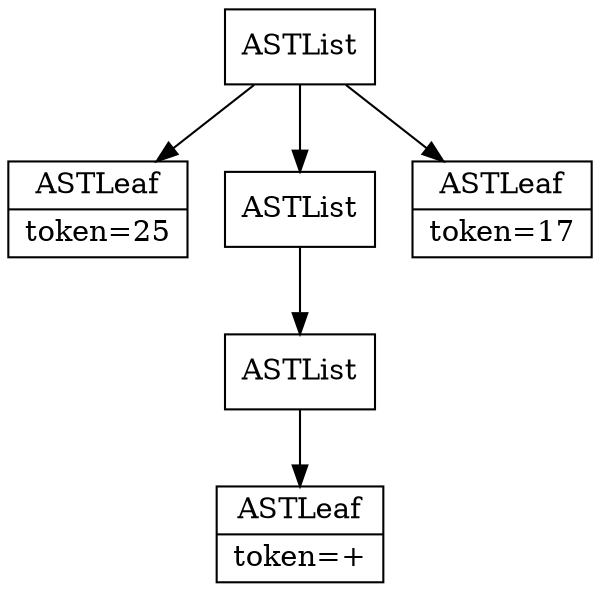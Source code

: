digraph g {
    node [shape=record];
    ROOT[label="{ASTList}"]
    LEAF_A[label="{ASTLeaf|token=25}"]
    LEAF_B0[label="{ASTList}"]
    LEAF_B1[label="{ASTList}"]
    LEAF_B2[label="{ASTLeaf|token=+}"]
    LEAF_C[label="{ASTLeaf|token=17}"]
    ROOT -> LEAF_A;
    ROOT -> LEAF_B0 -> LEAF_B1 -> LEAF_B2;
    ROOT -> LEAF_C;
}

